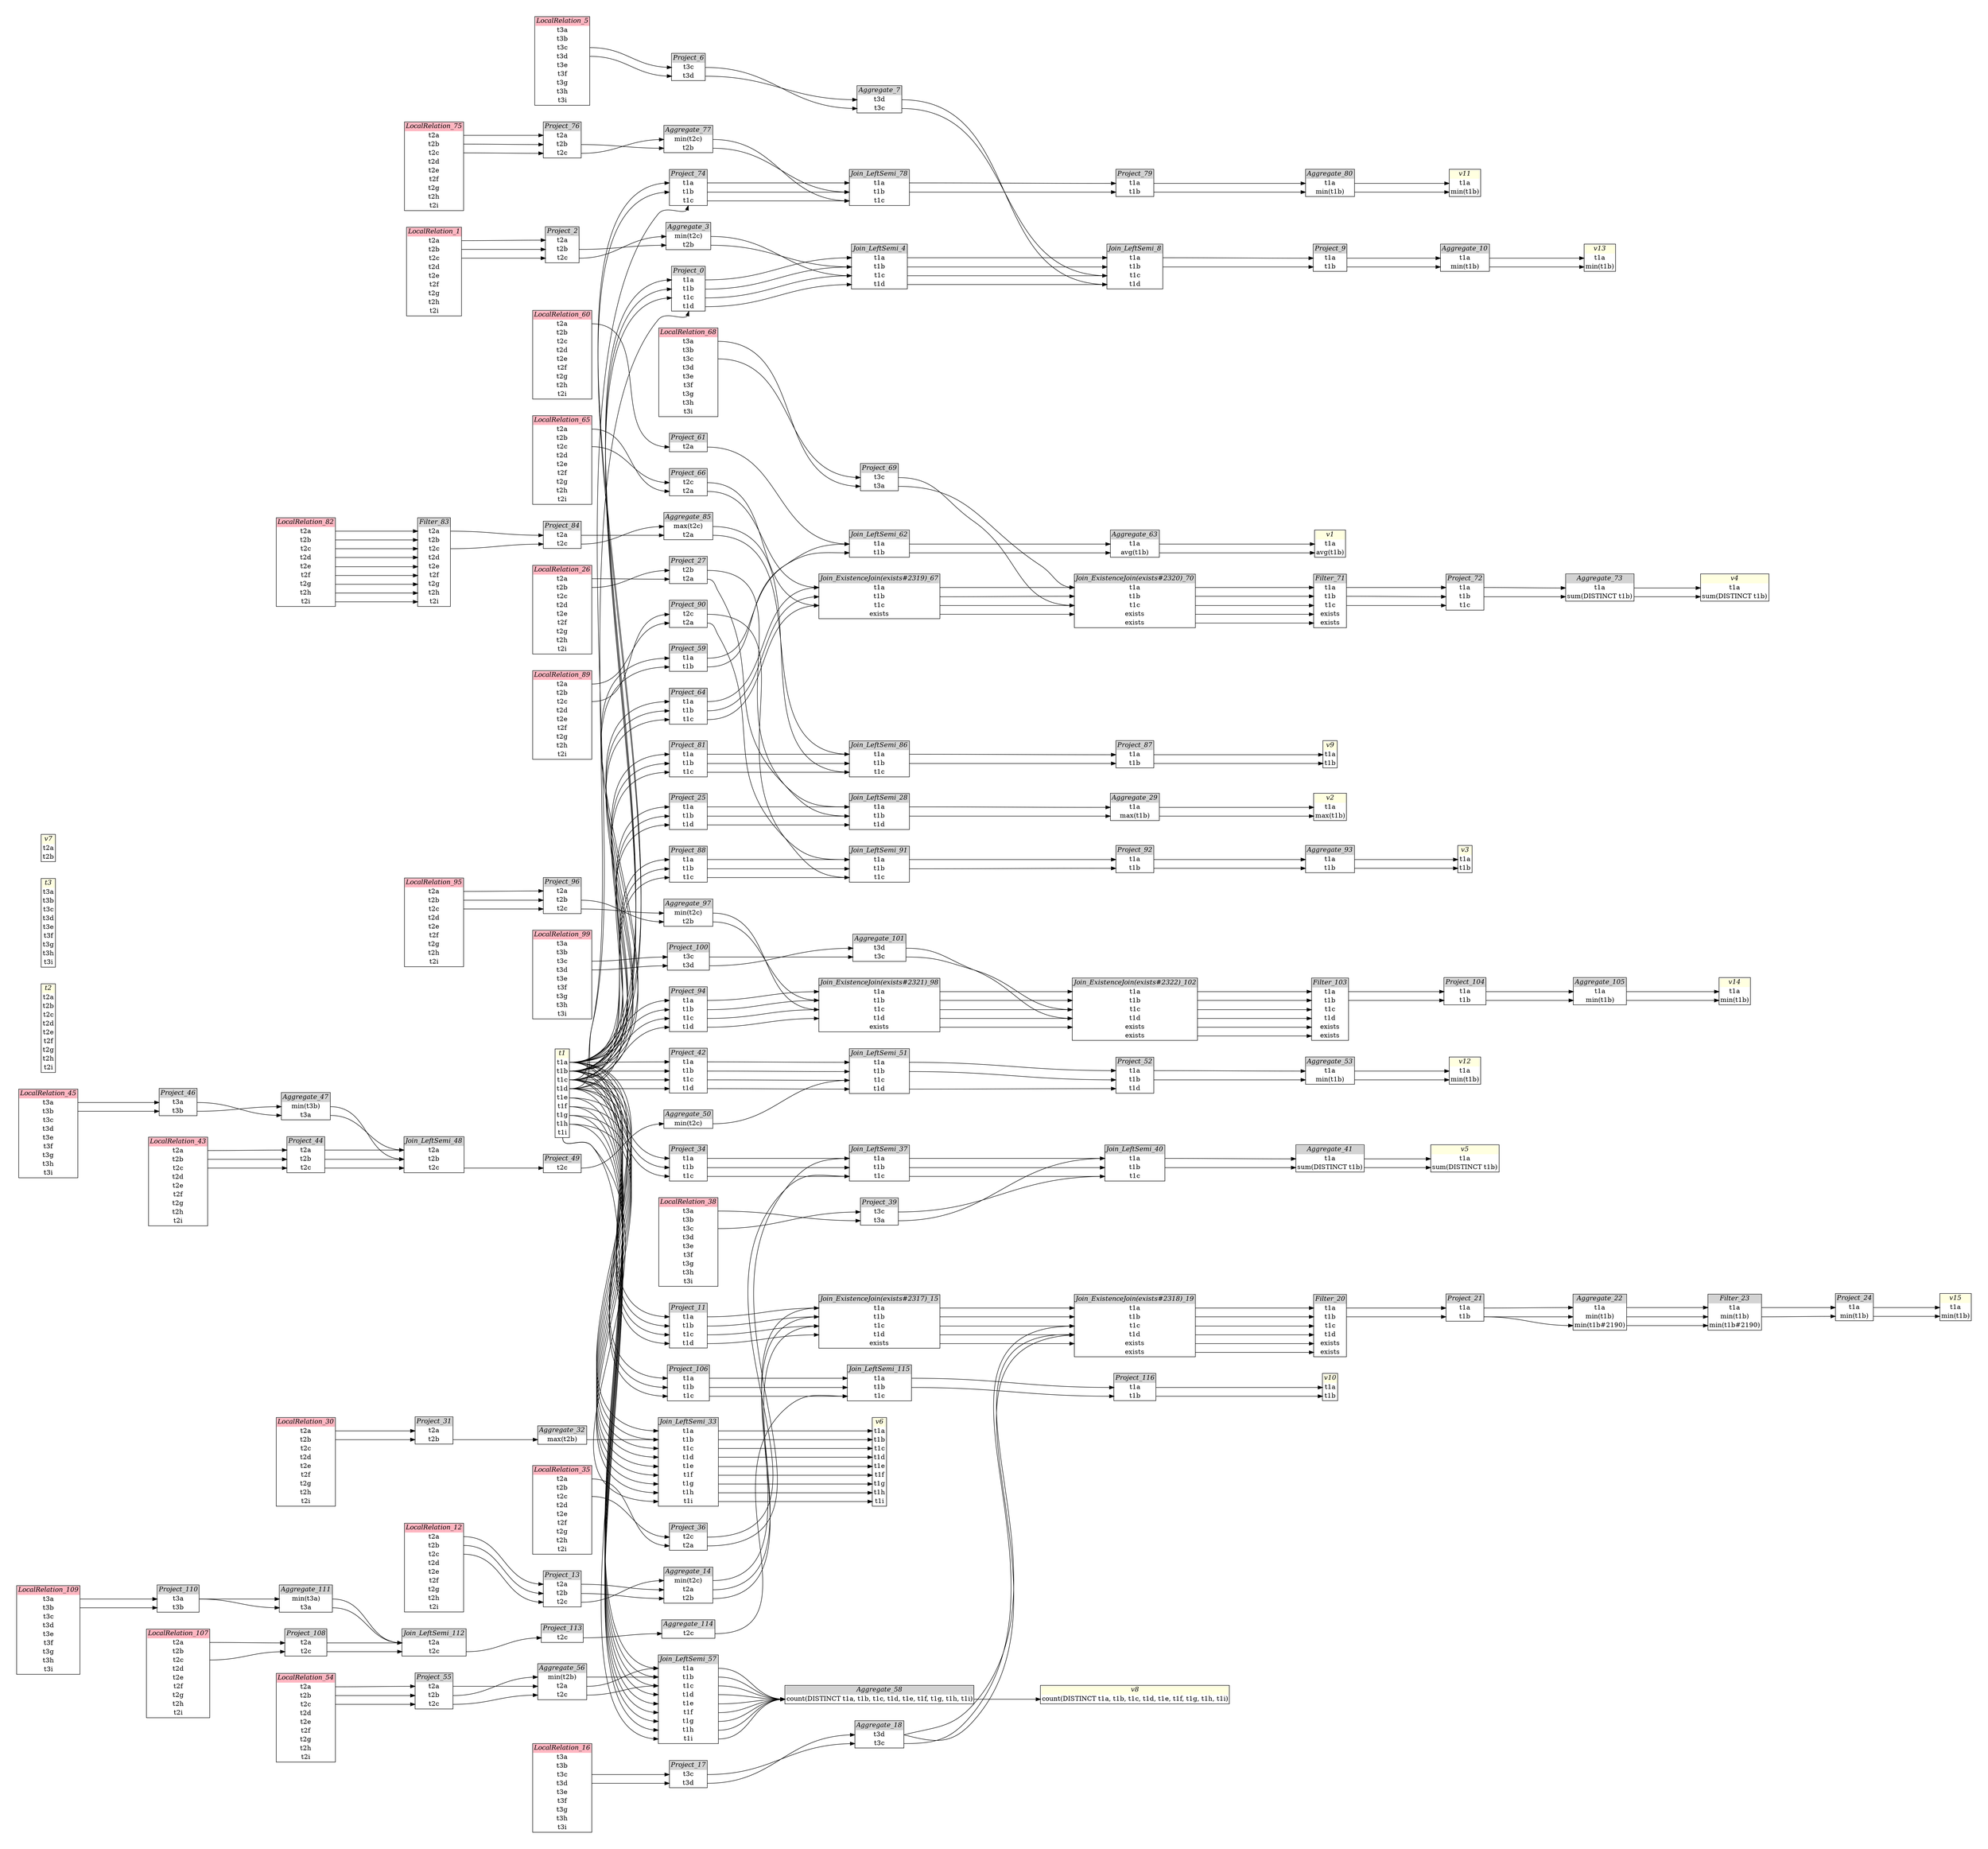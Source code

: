 // Automatically generated by SQLFlowTestSuite


digraph {
  graph [pad="0.5", nodesep="0.5", ranksep="2", fontname="Helvetica"];
  node [shape=plain]
  rankdir=LR;

  
"Aggregate_10" [label=<
<table border="1" cellborder="0" cellspacing="0">
  <tr><td bgcolor="lightgray" port="nodeName"><i>Aggregate_10</i></td></tr>
  <tr><td port="0">t1a</td></tr>
<tr><td port="1">min(t1b)</td></tr>
</table>>];
     

"Aggregate_101" [label=<
<table border="1" cellborder="0" cellspacing="0">
  <tr><td bgcolor="lightgray" port="nodeName"><i>Aggregate_101</i></td></tr>
  <tr><td port="0">t3d</td></tr>
<tr><td port="1">t3c</td></tr>
</table>>];
     

"Aggregate_105" [label=<
<table border="1" cellborder="0" cellspacing="0">
  <tr><td bgcolor="lightgray" port="nodeName"><i>Aggregate_105</i></td></tr>
  <tr><td port="0">t1a</td></tr>
<tr><td port="1">min(t1b)</td></tr>
</table>>];
     

"Aggregate_111" [label=<
<table border="1" cellborder="0" cellspacing="0">
  <tr><td bgcolor="lightgray" port="nodeName"><i>Aggregate_111</i></td></tr>
  <tr><td port="0">min(t3a)</td></tr>
<tr><td port="1">t3a</td></tr>
</table>>];
     

"Aggregate_114" [label=<
<table border="1" cellborder="0" cellspacing="0">
  <tr><td bgcolor="lightgray" port="nodeName"><i>Aggregate_114</i></td></tr>
  <tr><td port="0">t2c</td></tr>
</table>>];
     

"Aggregate_14" [label=<
<table border="1" cellborder="0" cellspacing="0">
  <tr><td bgcolor="lightgray" port="nodeName"><i>Aggregate_14</i></td></tr>
  <tr><td port="0">min(t2c)</td></tr>
<tr><td port="1">t2a</td></tr>
<tr><td port="2">t2b</td></tr>
</table>>];
     

"Aggregate_18" [label=<
<table border="1" cellborder="0" cellspacing="0">
  <tr><td bgcolor="lightgray" port="nodeName"><i>Aggregate_18</i></td></tr>
  <tr><td port="0">t3d</td></tr>
<tr><td port="1">t3c</td></tr>
</table>>];
     

"Aggregate_22" [label=<
<table border="1" cellborder="0" cellspacing="0">
  <tr><td bgcolor="lightgray" port="nodeName"><i>Aggregate_22</i></td></tr>
  <tr><td port="0">t1a</td></tr>
<tr><td port="1">min(t1b)</td></tr>
<tr><td port="2">min(t1b#2190)</td></tr>
</table>>];
     

"Aggregate_29" [label=<
<table border="1" cellborder="0" cellspacing="0">
  <tr><td bgcolor="lightgray" port="nodeName"><i>Aggregate_29</i></td></tr>
  <tr><td port="0">t1a</td></tr>
<tr><td port="1">max(t1b)</td></tr>
</table>>];
     

"Aggregate_3" [label=<
<table border="1" cellborder="0" cellspacing="0">
  <tr><td bgcolor="lightgray" port="nodeName"><i>Aggregate_3</i></td></tr>
  <tr><td port="0">min(t2c)</td></tr>
<tr><td port="1">t2b</td></tr>
</table>>];
     

"Aggregate_32" [label=<
<table border="1" cellborder="0" cellspacing="0">
  <tr><td bgcolor="lightgray" port="nodeName"><i>Aggregate_32</i></td></tr>
  <tr><td port="0">max(t2b)</td></tr>
</table>>];
     

"Aggregate_41" [label=<
<table border="1" cellborder="0" cellspacing="0">
  <tr><td bgcolor="lightgray" port="nodeName"><i>Aggregate_41</i></td></tr>
  <tr><td port="0">t1a</td></tr>
<tr><td port="1">sum(DISTINCT t1b)</td></tr>
</table>>];
     

"Aggregate_47" [label=<
<table border="1" cellborder="0" cellspacing="0">
  <tr><td bgcolor="lightgray" port="nodeName"><i>Aggregate_47</i></td></tr>
  <tr><td port="0">min(t3b)</td></tr>
<tr><td port="1">t3a</td></tr>
</table>>];
     

"Aggregate_50" [label=<
<table border="1" cellborder="0" cellspacing="0">
  <tr><td bgcolor="lightgray" port="nodeName"><i>Aggregate_50</i></td></tr>
  <tr><td port="0">min(t2c)</td></tr>
</table>>];
     

"Aggregate_53" [label=<
<table border="1" cellborder="0" cellspacing="0">
  <tr><td bgcolor="lightgray" port="nodeName"><i>Aggregate_53</i></td></tr>
  <tr><td port="0">t1a</td></tr>
<tr><td port="1">min(t1b)</td></tr>
</table>>];
     

"Aggregate_56" [label=<
<table border="1" cellborder="0" cellspacing="0">
  <tr><td bgcolor="lightgray" port="nodeName"><i>Aggregate_56</i></td></tr>
  <tr><td port="0">min(t2b)</td></tr>
<tr><td port="1">t2a</td></tr>
<tr><td port="2">t2c</td></tr>
</table>>];
     

"Aggregate_58" [label=<
<table border="1" cellborder="0" cellspacing="0">
  <tr><td bgcolor="lightgray" port="nodeName"><i>Aggregate_58</i></td></tr>
  <tr><td port="0">count(DISTINCT t1a, t1b, t1c, t1d, t1e, t1f, t1g, t1h, t1i)</td></tr>
</table>>];
     

"Aggregate_63" [label=<
<table border="1" cellborder="0" cellspacing="0">
  <tr><td bgcolor="lightgray" port="nodeName"><i>Aggregate_63</i></td></tr>
  <tr><td port="0">t1a</td></tr>
<tr><td port="1">avg(t1b)</td></tr>
</table>>];
     

"Aggregate_7" [label=<
<table border="1" cellborder="0" cellspacing="0">
  <tr><td bgcolor="lightgray" port="nodeName"><i>Aggregate_7</i></td></tr>
  <tr><td port="0">t3d</td></tr>
<tr><td port="1">t3c</td></tr>
</table>>];
     

"Aggregate_73" [label=<
<table border="1" cellborder="0" cellspacing="0">
  <tr><td bgcolor="lightgray" port="nodeName"><i>Aggregate_73</i></td></tr>
  <tr><td port="0">t1a</td></tr>
<tr><td port="1">sum(DISTINCT t1b)</td></tr>
</table>>];
     

"Aggregate_77" [label=<
<table border="1" cellborder="0" cellspacing="0">
  <tr><td bgcolor="lightgray" port="nodeName"><i>Aggregate_77</i></td></tr>
  <tr><td port="0">min(t2c)</td></tr>
<tr><td port="1">t2b</td></tr>
</table>>];
     

"Aggregate_80" [label=<
<table border="1" cellborder="0" cellspacing="0">
  <tr><td bgcolor="lightgray" port="nodeName"><i>Aggregate_80</i></td></tr>
  <tr><td port="0">t1a</td></tr>
<tr><td port="1">min(t1b)</td></tr>
</table>>];
     

"Aggregate_85" [label=<
<table border="1" cellborder="0" cellspacing="0">
  <tr><td bgcolor="lightgray" port="nodeName"><i>Aggregate_85</i></td></tr>
  <tr><td port="0">max(t2c)</td></tr>
<tr><td port="1">t2a</td></tr>
</table>>];
     

"Aggregate_93" [label=<
<table border="1" cellborder="0" cellspacing="0">
  <tr><td bgcolor="lightgray" port="nodeName"><i>Aggregate_93</i></td></tr>
  <tr><td port="0">t1a</td></tr>
<tr><td port="1">t1b</td></tr>
</table>>];
     

"Aggregate_97" [label=<
<table border="1" cellborder="0" cellspacing="0">
  <tr><td bgcolor="lightgray" port="nodeName"><i>Aggregate_97</i></td></tr>
  <tr><td port="0">min(t2c)</td></tr>
<tr><td port="1">t2b</td></tr>
</table>>];
     

"Filter_103" [label=<
<table border="1" cellborder="0" cellspacing="0">
  <tr><td bgcolor="lightgray" port="nodeName"><i>Filter_103</i></td></tr>
  <tr><td port="0">t1a</td></tr>
<tr><td port="1">t1b</td></tr>
<tr><td port="2">t1c</td></tr>
<tr><td port="3">t1d</td></tr>
<tr><td port="4">exists</td></tr>
<tr><td port="5">exists</td></tr>
</table>>];
     

"Filter_20" [label=<
<table border="1" cellborder="0" cellspacing="0">
  <tr><td bgcolor="lightgray" port="nodeName"><i>Filter_20</i></td></tr>
  <tr><td port="0">t1a</td></tr>
<tr><td port="1">t1b</td></tr>
<tr><td port="2">t1c</td></tr>
<tr><td port="3">t1d</td></tr>
<tr><td port="4">exists</td></tr>
<tr><td port="5">exists</td></tr>
</table>>];
     

"Filter_23" [label=<
<table border="1" cellborder="0" cellspacing="0">
  <tr><td bgcolor="lightgray" port="nodeName"><i>Filter_23</i></td></tr>
  <tr><td port="0">t1a</td></tr>
<tr><td port="1">min(t1b)</td></tr>
<tr><td port="2">min(t1b#2190)</td></tr>
</table>>];
     

"Filter_71" [label=<
<table border="1" cellborder="0" cellspacing="0">
  <tr><td bgcolor="lightgray" port="nodeName"><i>Filter_71</i></td></tr>
  <tr><td port="0">t1a</td></tr>
<tr><td port="1">t1b</td></tr>
<tr><td port="2">t1c</td></tr>
<tr><td port="3">exists</td></tr>
<tr><td port="4">exists</td></tr>
</table>>];
     

"Filter_83" [label=<
<table border="1" cellborder="0" cellspacing="0">
  <tr><td bgcolor="lightgray" port="nodeName"><i>Filter_83</i></td></tr>
  <tr><td port="0">t2a</td></tr>
<tr><td port="1">t2b</td></tr>
<tr><td port="2">t2c</td></tr>
<tr><td port="3">t2d</td></tr>
<tr><td port="4">t2e</td></tr>
<tr><td port="5">t2f</td></tr>
<tr><td port="6">t2g</td></tr>
<tr><td port="7">t2h</td></tr>
<tr><td port="8">t2i</td></tr>
</table>>];
     

"Join_ExistenceJoin(exists#2317)_15" [label=<
<table border="1" cellborder="0" cellspacing="0">
  <tr><td bgcolor="lightgray" port="nodeName"><i>Join_ExistenceJoin(exists#2317)_15</i></td></tr>
  <tr><td port="0">t1a</td></tr>
<tr><td port="1">t1b</td></tr>
<tr><td port="2">t1c</td></tr>
<tr><td port="3">t1d</td></tr>
<tr><td port="4">exists</td></tr>
</table>>];
     

"Join_ExistenceJoin(exists#2318)_19" [label=<
<table border="1" cellborder="0" cellspacing="0">
  <tr><td bgcolor="lightgray" port="nodeName"><i>Join_ExistenceJoin(exists#2318)_19</i></td></tr>
  <tr><td port="0">t1a</td></tr>
<tr><td port="1">t1b</td></tr>
<tr><td port="2">t1c</td></tr>
<tr><td port="3">t1d</td></tr>
<tr><td port="4">exists</td></tr>
<tr><td port="5">exists</td></tr>
</table>>];
     

"Join_ExistenceJoin(exists#2319)_67" [label=<
<table border="1" cellborder="0" cellspacing="0">
  <tr><td bgcolor="lightgray" port="nodeName"><i>Join_ExistenceJoin(exists#2319)_67</i></td></tr>
  <tr><td port="0">t1a</td></tr>
<tr><td port="1">t1b</td></tr>
<tr><td port="2">t1c</td></tr>
<tr><td port="3">exists</td></tr>
</table>>];
     

"Join_ExistenceJoin(exists#2320)_70" [label=<
<table border="1" cellborder="0" cellspacing="0">
  <tr><td bgcolor="lightgray" port="nodeName"><i>Join_ExistenceJoin(exists#2320)_70</i></td></tr>
  <tr><td port="0">t1a</td></tr>
<tr><td port="1">t1b</td></tr>
<tr><td port="2">t1c</td></tr>
<tr><td port="3">exists</td></tr>
<tr><td port="4">exists</td></tr>
</table>>];
     

"Join_ExistenceJoin(exists#2321)_98" [label=<
<table border="1" cellborder="0" cellspacing="0">
  <tr><td bgcolor="lightgray" port="nodeName"><i>Join_ExistenceJoin(exists#2321)_98</i></td></tr>
  <tr><td port="0">t1a</td></tr>
<tr><td port="1">t1b</td></tr>
<tr><td port="2">t1c</td></tr>
<tr><td port="3">t1d</td></tr>
<tr><td port="4">exists</td></tr>
</table>>];
     

"Join_ExistenceJoin(exists#2322)_102" [label=<
<table border="1" cellborder="0" cellspacing="0">
  <tr><td bgcolor="lightgray" port="nodeName"><i>Join_ExistenceJoin(exists#2322)_102</i></td></tr>
  <tr><td port="0">t1a</td></tr>
<tr><td port="1">t1b</td></tr>
<tr><td port="2">t1c</td></tr>
<tr><td port="3">t1d</td></tr>
<tr><td port="4">exists</td></tr>
<tr><td port="5">exists</td></tr>
</table>>];
     

"Join_LeftSemi_112" [label=<
<table border="1" cellborder="0" cellspacing="0">
  <tr><td bgcolor="lightgray" port="nodeName"><i>Join_LeftSemi_112</i></td></tr>
  <tr><td port="0">t2a</td></tr>
<tr><td port="1">t2c</td></tr>
</table>>];
     

"Join_LeftSemi_115" [label=<
<table border="1" cellborder="0" cellspacing="0">
  <tr><td bgcolor="lightgray" port="nodeName"><i>Join_LeftSemi_115</i></td></tr>
  <tr><td port="0">t1a</td></tr>
<tr><td port="1">t1b</td></tr>
<tr><td port="2">t1c</td></tr>
</table>>];
     

"Join_LeftSemi_28" [label=<
<table border="1" cellborder="0" cellspacing="0">
  <tr><td bgcolor="lightgray" port="nodeName"><i>Join_LeftSemi_28</i></td></tr>
  <tr><td port="0">t1a</td></tr>
<tr><td port="1">t1b</td></tr>
<tr><td port="2">t1d</td></tr>
</table>>];
     

"Join_LeftSemi_33" [label=<
<table border="1" cellborder="0" cellspacing="0">
  <tr><td bgcolor="lightgray" port="nodeName"><i>Join_LeftSemi_33</i></td></tr>
  <tr><td port="0">t1a</td></tr>
<tr><td port="1">t1b</td></tr>
<tr><td port="2">t1c</td></tr>
<tr><td port="3">t1d</td></tr>
<tr><td port="4">t1e</td></tr>
<tr><td port="5">t1f</td></tr>
<tr><td port="6">t1g</td></tr>
<tr><td port="7">t1h</td></tr>
<tr><td port="8">t1i</td></tr>
</table>>];
     

"Join_LeftSemi_37" [label=<
<table border="1" cellborder="0" cellspacing="0">
  <tr><td bgcolor="lightgray" port="nodeName"><i>Join_LeftSemi_37</i></td></tr>
  <tr><td port="0">t1a</td></tr>
<tr><td port="1">t1b</td></tr>
<tr><td port="2">t1c</td></tr>
</table>>];
     

"Join_LeftSemi_4" [label=<
<table border="1" cellborder="0" cellspacing="0">
  <tr><td bgcolor="lightgray" port="nodeName"><i>Join_LeftSemi_4</i></td></tr>
  <tr><td port="0">t1a</td></tr>
<tr><td port="1">t1b</td></tr>
<tr><td port="2">t1c</td></tr>
<tr><td port="3">t1d</td></tr>
</table>>];
     

"Join_LeftSemi_40" [label=<
<table border="1" cellborder="0" cellspacing="0">
  <tr><td bgcolor="lightgray" port="nodeName"><i>Join_LeftSemi_40</i></td></tr>
  <tr><td port="0">t1a</td></tr>
<tr><td port="1">t1b</td></tr>
<tr><td port="2">t1c</td></tr>
</table>>];
     

"Join_LeftSemi_48" [label=<
<table border="1" cellborder="0" cellspacing="0">
  <tr><td bgcolor="lightgray" port="nodeName"><i>Join_LeftSemi_48</i></td></tr>
  <tr><td port="0">t2a</td></tr>
<tr><td port="1">t2b</td></tr>
<tr><td port="2">t2c</td></tr>
</table>>];
     

"Join_LeftSemi_51" [label=<
<table border="1" cellborder="0" cellspacing="0">
  <tr><td bgcolor="lightgray" port="nodeName"><i>Join_LeftSemi_51</i></td></tr>
  <tr><td port="0">t1a</td></tr>
<tr><td port="1">t1b</td></tr>
<tr><td port="2">t1c</td></tr>
<tr><td port="3">t1d</td></tr>
</table>>];
     

"Join_LeftSemi_57" [label=<
<table border="1" cellborder="0" cellspacing="0">
  <tr><td bgcolor="lightgray" port="nodeName"><i>Join_LeftSemi_57</i></td></tr>
  <tr><td port="0">t1a</td></tr>
<tr><td port="1">t1b</td></tr>
<tr><td port="2">t1c</td></tr>
<tr><td port="3">t1d</td></tr>
<tr><td port="4">t1e</td></tr>
<tr><td port="5">t1f</td></tr>
<tr><td port="6">t1g</td></tr>
<tr><td port="7">t1h</td></tr>
<tr><td port="8">t1i</td></tr>
</table>>];
     

"Join_LeftSemi_62" [label=<
<table border="1" cellborder="0" cellspacing="0">
  <tr><td bgcolor="lightgray" port="nodeName"><i>Join_LeftSemi_62</i></td></tr>
  <tr><td port="0">t1a</td></tr>
<tr><td port="1">t1b</td></tr>
</table>>];
     

"Join_LeftSemi_78" [label=<
<table border="1" cellborder="0" cellspacing="0">
  <tr><td bgcolor="lightgray" port="nodeName"><i>Join_LeftSemi_78</i></td></tr>
  <tr><td port="0">t1a</td></tr>
<tr><td port="1">t1b</td></tr>
<tr><td port="2">t1c</td></tr>
</table>>];
     

"Join_LeftSemi_8" [label=<
<table border="1" cellborder="0" cellspacing="0">
  <tr><td bgcolor="lightgray" port="nodeName"><i>Join_LeftSemi_8</i></td></tr>
  <tr><td port="0">t1a</td></tr>
<tr><td port="1">t1b</td></tr>
<tr><td port="2">t1c</td></tr>
<tr><td port="3">t1d</td></tr>
</table>>];
     

"Join_LeftSemi_86" [label=<
<table border="1" cellborder="0" cellspacing="0">
  <tr><td bgcolor="lightgray" port="nodeName"><i>Join_LeftSemi_86</i></td></tr>
  <tr><td port="0">t1a</td></tr>
<tr><td port="1">t1b</td></tr>
<tr><td port="2">t1c</td></tr>
</table>>];
     

"Join_LeftSemi_91" [label=<
<table border="1" cellborder="0" cellspacing="0">
  <tr><td bgcolor="lightgray" port="nodeName"><i>Join_LeftSemi_91</i></td></tr>
  <tr><td port="0">t1a</td></tr>
<tr><td port="1">t1b</td></tr>
<tr><td port="2">t1c</td></tr>
</table>>];
     

"LocalRelation_1" [label=<
<table border="1" cellborder="0" cellspacing="0">
  <tr><td bgcolor="lightpink" port="nodeName"><i>LocalRelation_1</i></td></tr>
  <tr><td port="0">t2a</td></tr>
<tr><td port="1">t2b</td></tr>
<tr><td port="2">t2c</td></tr>
<tr><td port="3">t2d</td></tr>
<tr><td port="4">t2e</td></tr>
<tr><td port="5">t2f</td></tr>
<tr><td port="6">t2g</td></tr>
<tr><td port="7">t2h</td></tr>
<tr><td port="8">t2i</td></tr>
</table>>];
     

"LocalRelation_107" [label=<
<table border="1" cellborder="0" cellspacing="0">
  <tr><td bgcolor="lightpink" port="nodeName"><i>LocalRelation_107</i></td></tr>
  <tr><td port="0">t2a</td></tr>
<tr><td port="1">t2b</td></tr>
<tr><td port="2">t2c</td></tr>
<tr><td port="3">t2d</td></tr>
<tr><td port="4">t2e</td></tr>
<tr><td port="5">t2f</td></tr>
<tr><td port="6">t2g</td></tr>
<tr><td port="7">t2h</td></tr>
<tr><td port="8">t2i</td></tr>
</table>>];
     

"LocalRelation_109" [label=<
<table border="1" cellborder="0" cellspacing="0">
  <tr><td bgcolor="lightpink" port="nodeName"><i>LocalRelation_109</i></td></tr>
  <tr><td port="0">t3a</td></tr>
<tr><td port="1">t3b</td></tr>
<tr><td port="2">t3c</td></tr>
<tr><td port="3">t3d</td></tr>
<tr><td port="4">t3e</td></tr>
<tr><td port="5">t3f</td></tr>
<tr><td port="6">t3g</td></tr>
<tr><td port="7">t3h</td></tr>
<tr><td port="8">t3i</td></tr>
</table>>];
     

"LocalRelation_12" [label=<
<table border="1" cellborder="0" cellspacing="0">
  <tr><td bgcolor="lightpink" port="nodeName"><i>LocalRelation_12</i></td></tr>
  <tr><td port="0">t2a</td></tr>
<tr><td port="1">t2b</td></tr>
<tr><td port="2">t2c</td></tr>
<tr><td port="3">t2d</td></tr>
<tr><td port="4">t2e</td></tr>
<tr><td port="5">t2f</td></tr>
<tr><td port="6">t2g</td></tr>
<tr><td port="7">t2h</td></tr>
<tr><td port="8">t2i</td></tr>
</table>>];
     

"LocalRelation_16" [label=<
<table border="1" cellborder="0" cellspacing="0">
  <tr><td bgcolor="lightpink" port="nodeName"><i>LocalRelation_16</i></td></tr>
  <tr><td port="0">t3a</td></tr>
<tr><td port="1">t3b</td></tr>
<tr><td port="2">t3c</td></tr>
<tr><td port="3">t3d</td></tr>
<tr><td port="4">t3e</td></tr>
<tr><td port="5">t3f</td></tr>
<tr><td port="6">t3g</td></tr>
<tr><td port="7">t3h</td></tr>
<tr><td port="8">t3i</td></tr>
</table>>];
     

"LocalRelation_26" [label=<
<table border="1" cellborder="0" cellspacing="0">
  <tr><td bgcolor="lightpink" port="nodeName"><i>LocalRelation_26</i></td></tr>
  <tr><td port="0">t2a</td></tr>
<tr><td port="1">t2b</td></tr>
<tr><td port="2">t2c</td></tr>
<tr><td port="3">t2d</td></tr>
<tr><td port="4">t2e</td></tr>
<tr><td port="5">t2f</td></tr>
<tr><td port="6">t2g</td></tr>
<tr><td port="7">t2h</td></tr>
<tr><td port="8">t2i</td></tr>
</table>>];
     

"LocalRelation_30" [label=<
<table border="1" cellborder="0" cellspacing="0">
  <tr><td bgcolor="lightpink" port="nodeName"><i>LocalRelation_30</i></td></tr>
  <tr><td port="0">t2a</td></tr>
<tr><td port="1">t2b</td></tr>
<tr><td port="2">t2c</td></tr>
<tr><td port="3">t2d</td></tr>
<tr><td port="4">t2e</td></tr>
<tr><td port="5">t2f</td></tr>
<tr><td port="6">t2g</td></tr>
<tr><td port="7">t2h</td></tr>
<tr><td port="8">t2i</td></tr>
</table>>];
     

"LocalRelation_35" [label=<
<table border="1" cellborder="0" cellspacing="0">
  <tr><td bgcolor="lightpink" port="nodeName"><i>LocalRelation_35</i></td></tr>
  <tr><td port="0">t2a</td></tr>
<tr><td port="1">t2b</td></tr>
<tr><td port="2">t2c</td></tr>
<tr><td port="3">t2d</td></tr>
<tr><td port="4">t2e</td></tr>
<tr><td port="5">t2f</td></tr>
<tr><td port="6">t2g</td></tr>
<tr><td port="7">t2h</td></tr>
<tr><td port="8">t2i</td></tr>
</table>>];
     

"LocalRelation_38" [label=<
<table border="1" cellborder="0" cellspacing="0">
  <tr><td bgcolor="lightpink" port="nodeName"><i>LocalRelation_38</i></td></tr>
  <tr><td port="0">t3a</td></tr>
<tr><td port="1">t3b</td></tr>
<tr><td port="2">t3c</td></tr>
<tr><td port="3">t3d</td></tr>
<tr><td port="4">t3e</td></tr>
<tr><td port="5">t3f</td></tr>
<tr><td port="6">t3g</td></tr>
<tr><td port="7">t3h</td></tr>
<tr><td port="8">t3i</td></tr>
</table>>];
     

"LocalRelation_43" [label=<
<table border="1" cellborder="0" cellspacing="0">
  <tr><td bgcolor="lightpink" port="nodeName"><i>LocalRelation_43</i></td></tr>
  <tr><td port="0">t2a</td></tr>
<tr><td port="1">t2b</td></tr>
<tr><td port="2">t2c</td></tr>
<tr><td port="3">t2d</td></tr>
<tr><td port="4">t2e</td></tr>
<tr><td port="5">t2f</td></tr>
<tr><td port="6">t2g</td></tr>
<tr><td port="7">t2h</td></tr>
<tr><td port="8">t2i</td></tr>
</table>>];
     

"LocalRelation_45" [label=<
<table border="1" cellborder="0" cellspacing="0">
  <tr><td bgcolor="lightpink" port="nodeName"><i>LocalRelation_45</i></td></tr>
  <tr><td port="0">t3a</td></tr>
<tr><td port="1">t3b</td></tr>
<tr><td port="2">t3c</td></tr>
<tr><td port="3">t3d</td></tr>
<tr><td port="4">t3e</td></tr>
<tr><td port="5">t3f</td></tr>
<tr><td port="6">t3g</td></tr>
<tr><td port="7">t3h</td></tr>
<tr><td port="8">t3i</td></tr>
</table>>];
     

"LocalRelation_5" [label=<
<table border="1" cellborder="0" cellspacing="0">
  <tr><td bgcolor="lightpink" port="nodeName"><i>LocalRelation_5</i></td></tr>
  <tr><td port="0">t3a</td></tr>
<tr><td port="1">t3b</td></tr>
<tr><td port="2">t3c</td></tr>
<tr><td port="3">t3d</td></tr>
<tr><td port="4">t3e</td></tr>
<tr><td port="5">t3f</td></tr>
<tr><td port="6">t3g</td></tr>
<tr><td port="7">t3h</td></tr>
<tr><td port="8">t3i</td></tr>
</table>>];
     

"LocalRelation_54" [label=<
<table border="1" cellborder="0" cellspacing="0">
  <tr><td bgcolor="lightpink" port="nodeName"><i>LocalRelation_54</i></td></tr>
  <tr><td port="0">t2a</td></tr>
<tr><td port="1">t2b</td></tr>
<tr><td port="2">t2c</td></tr>
<tr><td port="3">t2d</td></tr>
<tr><td port="4">t2e</td></tr>
<tr><td port="5">t2f</td></tr>
<tr><td port="6">t2g</td></tr>
<tr><td port="7">t2h</td></tr>
<tr><td port="8">t2i</td></tr>
</table>>];
     

"LocalRelation_60" [label=<
<table border="1" cellborder="0" cellspacing="0">
  <tr><td bgcolor="lightpink" port="nodeName"><i>LocalRelation_60</i></td></tr>
  <tr><td port="0">t2a</td></tr>
<tr><td port="1">t2b</td></tr>
<tr><td port="2">t2c</td></tr>
<tr><td port="3">t2d</td></tr>
<tr><td port="4">t2e</td></tr>
<tr><td port="5">t2f</td></tr>
<tr><td port="6">t2g</td></tr>
<tr><td port="7">t2h</td></tr>
<tr><td port="8">t2i</td></tr>
</table>>];
     

"LocalRelation_65" [label=<
<table border="1" cellborder="0" cellspacing="0">
  <tr><td bgcolor="lightpink" port="nodeName"><i>LocalRelation_65</i></td></tr>
  <tr><td port="0">t2a</td></tr>
<tr><td port="1">t2b</td></tr>
<tr><td port="2">t2c</td></tr>
<tr><td port="3">t2d</td></tr>
<tr><td port="4">t2e</td></tr>
<tr><td port="5">t2f</td></tr>
<tr><td port="6">t2g</td></tr>
<tr><td port="7">t2h</td></tr>
<tr><td port="8">t2i</td></tr>
</table>>];
     

"LocalRelation_68" [label=<
<table border="1" cellborder="0" cellspacing="0">
  <tr><td bgcolor="lightpink" port="nodeName"><i>LocalRelation_68</i></td></tr>
  <tr><td port="0">t3a</td></tr>
<tr><td port="1">t3b</td></tr>
<tr><td port="2">t3c</td></tr>
<tr><td port="3">t3d</td></tr>
<tr><td port="4">t3e</td></tr>
<tr><td port="5">t3f</td></tr>
<tr><td port="6">t3g</td></tr>
<tr><td port="7">t3h</td></tr>
<tr><td port="8">t3i</td></tr>
</table>>];
     

"LocalRelation_75" [label=<
<table border="1" cellborder="0" cellspacing="0">
  <tr><td bgcolor="lightpink" port="nodeName"><i>LocalRelation_75</i></td></tr>
  <tr><td port="0">t2a</td></tr>
<tr><td port="1">t2b</td></tr>
<tr><td port="2">t2c</td></tr>
<tr><td port="3">t2d</td></tr>
<tr><td port="4">t2e</td></tr>
<tr><td port="5">t2f</td></tr>
<tr><td port="6">t2g</td></tr>
<tr><td port="7">t2h</td></tr>
<tr><td port="8">t2i</td></tr>
</table>>];
     

"LocalRelation_82" [label=<
<table border="1" cellborder="0" cellspacing="0">
  <tr><td bgcolor="lightpink" port="nodeName"><i>LocalRelation_82</i></td></tr>
  <tr><td port="0">t2a</td></tr>
<tr><td port="1">t2b</td></tr>
<tr><td port="2">t2c</td></tr>
<tr><td port="3">t2d</td></tr>
<tr><td port="4">t2e</td></tr>
<tr><td port="5">t2f</td></tr>
<tr><td port="6">t2g</td></tr>
<tr><td port="7">t2h</td></tr>
<tr><td port="8">t2i</td></tr>
</table>>];
     

"LocalRelation_89" [label=<
<table border="1" cellborder="0" cellspacing="0">
  <tr><td bgcolor="lightpink" port="nodeName"><i>LocalRelation_89</i></td></tr>
  <tr><td port="0">t2a</td></tr>
<tr><td port="1">t2b</td></tr>
<tr><td port="2">t2c</td></tr>
<tr><td port="3">t2d</td></tr>
<tr><td port="4">t2e</td></tr>
<tr><td port="5">t2f</td></tr>
<tr><td port="6">t2g</td></tr>
<tr><td port="7">t2h</td></tr>
<tr><td port="8">t2i</td></tr>
</table>>];
     

"LocalRelation_95" [label=<
<table border="1" cellborder="0" cellspacing="0">
  <tr><td bgcolor="lightpink" port="nodeName"><i>LocalRelation_95</i></td></tr>
  <tr><td port="0">t2a</td></tr>
<tr><td port="1">t2b</td></tr>
<tr><td port="2">t2c</td></tr>
<tr><td port="3">t2d</td></tr>
<tr><td port="4">t2e</td></tr>
<tr><td port="5">t2f</td></tr>
<tr><td port="6">t2g</td></tr>
<tr><td port="7">t2h</td></tr>
<tr><td port="8">t2i</td></tr>
</table>>];
     

"LocalRelation_99" [label=<
<table border="1" cellborder="0" cellspacing="0">
  <tr><td bgcolor="lightpink" port="nodeName"><i>LocalRelation_99</i></td></tr>
  <tr><td port="0">t3a</td></tr>
<tr><td port="1">t3b</td></tr>
<tr><td port="2">t3c</td></tr>
<tr><td port="3">t3d</td></tr>
<tr><td port="4">t3e</td></tr>
<tr><td port="5">t3f</td></tr>
<tr><td port="6">t3g</td></tr>
<tr><td port="7">t3h</td></tr>
<tr><td port="8">t3i</td></tr>
</table>>];
     

"Project_0" [label=<
<table border="1" cellborder="0" cellspacing="0">
  <tr><td bgcolor="lightgray" port="nodeName"><i>Project_0</i></td></tr>
  <tr><td port="0">t1a</td></tr>
<tr><td port="1">t1b</td></tr>
<tr><td port="2">t1c</td></tr>
<tr><td port="3">t1d</td></tr>
</table>>];
     

"Project_100" [label=<
<table border="1" cellborder="0" cellspacing="0">
  <tr><td bgcolor="lightgray" port="nodeName"><i>Project_100</i></td></tr>
  <tr><td port="0">t3c</td></tr>
<tr><td port="1">t3d</td></tr>
</table>>];
     

"Project_104" [label=<
<table border="1" cellborder="0" cellspacing="0">
  <tr><td bgcolor="lightgray" port="nodeName"><i>Project_104</i></td></tr>
  <tr><td port="0">t1a</td></tr>
<tr><td port="1">t1b</td></tr>
</table>>];
     

"Project_106" [label=<
<table border="1" cellborder="0" cellspacing="0">
  <tr><td bgcolor="lightgray" port="nodeName"><i>Project_106</i></td></tr>
  <tr><td port="0">t1a</td></tr>
<tr><td port="1">t1b</td></tr>
<tr><td port="2">t1c</td></tr>
</table>>];
     

"Project_108" [label=<
<table border="1" cellborder="0" cellspacing="0">
  <tr><td bgcolor="lightgray" port="nodeName"><i>Project_108</i></td></tr>
  <tr><td port="0">t2a</td></tr>
<tr><td port="1">t2c</td></tr>
</table>>];
     

"Project_11" [label=<
<table border="1" cellborder="0" cellspacing="0">
  <tr><td bgcolor="lightgray" port="nodeName"><i>Project_11</i></td></tr>
  <tr><td port="0">t1a</td></tr>
<tr><td port="1">t1b</td></tr>
<tr><td port="2">t1c</td></tr>
<tr><td port="3">t1d</td></tr>
</table>>];
     

"Project_110" [label=<
<table border="1" cellborder="0" cellspacing="0">
  <tr><td bgcolor="lightgray" port="nodeName"><i>Project_110</i></td></tr>
  <tr><td port="0">t3a</td></tr>
<tr><td port="1">t3b</td></tr>
</table>>];
     

"Project_113" [label=<
<table border="1" cellborder="0" cellspacing="0">
  <tr><td bgcolor="lightgray" port="nodeName"><i>Project_113</i></td></tr>
  <tr><td port="0">t2c</td></tr>
</table>>];
     

"Project_116" [label=<
<table border="1" cellborder="0" cellspacing="0">
  <tr><td bgcolor="lightgray" port="nodeName"><i>Project_116</i></td></tr>
  <tr><td port="0">t1a</td></tr>
<tr><td port="1">t1b</td></tr>
</table>>];
     

"Project_13" [label=<
<table border="1" cellborder="0" cellspacing="0">
  <tr><td bgcolor="lightgray" port="nodeName"><i>Project_13</i></td></tr>
  <tr><td port="0">t2a</td></tr>
<tr><td port="1">t2b</td></tr>
<tr><td port="2">t2c</td></tr>
</table>>];
     

"Project_17" [label=<
<table border="1" cellborder="0" cellspacing="0">
  <tr><td bgcolor="lightgray" port="nodeName"><i>Project_17</i></td></tr>
  <tr><td port="0">t3c</td></tr>
<tr><td port="1">t3d</td></tr>
</table>>];
     

"Project_2" [label=<
<table border="1" cellborder="0" cellspacing="0">
  <tr><td bgcolor="lightgray" port="nodeName"><i>Project_2</i></td></tr>
  <tr><td port="0">t2a</td></tr>
<tr><td port="1">t2b</td></tr>
<tr><td port="2">t2c</td></tr>
</table>>];
     

"Project_21" [label=<
<table border="1" cellborder="0" cellspacing="0">
  <tr><td bgcolor="lightgray" port="nodeName"><i>Project_21</i></td></tr>
  <tr><td port="0">t1a</td></tr>
<tr><td port="1">t1b</td></tr>
</table>>];
     

"Project_24" [label=<
<table border="1" cellborder="0" cellspacing="0">
  <tr><td bgcolor="lightgray" port="nodeName"><i>Project_24</i></td></tr>
  <tr><td port="0">t1a</td></tr>
<tr><td port="1">min(t1b)</td></tr>
</table>>];
     

"Project_25" [label=<
<table border="1" cellborder="0" cellspacing="0">
  <tr><td bgcolor="lightgray" port="nodeName"><i>Project_25</i></td></tr>
  <tr><td port="0">t1a</td></tr>
<tr><td port="1">t1b</td></tr>
<tr><td port="2">t1d</td></tr>
</table>>];
     

"Project_27" [label=<
<table border="1" cellborder="0" cellspacing="0">
  <tr><td bgcolor="lightgray" port="nodeName"><i>Project_27</i></td></tr>
  <tr><td port="0">t2b</td></tr>
<tr><td port="1">t2a</td></tr>
</table>>];
     

"Project_31" [label=<
<table border="1" cellborder="0" cellspacing="0">
  <tr><td bgcolor="lightgray" port="nodeName"><i>Project_31</i></td></tr>
  <tr><td port="0">t2a</td></tr>
<tr><td port="1">t2b</td></tr>
</table>>];
     

"Project_34" [label=<
<table border="1" cellborder="0" cellspacing="0">
  <tr><td bgcolor="lightgray" port="nodeName"><i>Project_34</i></td></tr>
  <tr><td port="0">t1a</td></tr>
<tr><td port="1">t1b</td></tr>
<tr><td port="2">t1c</td></tr>
</table>>];
     

"Project_36" [label=<
<table border="1" cellborder="0" cellspacing="0">
  <tr><td bgcolor="lightgray" port="nodeName"><i>Project_36</i></td></tr>
  <tr><td port="0">t2c</td></tr>
<tr><td port="1">t2a</td></tr>
</table>>];
     

"Project_39" [label=<
<table border="1" cellborder="0" cellspacing="0">
  <tr><td bgcolor="lightgray" port="nodeName"><i>Project_39</i></td></tr>
  <tr><td port="0">t3c</td></tr>
<tr><td port="1">t3a</td></tr>
</table>>];
     

"Project_42" [label=<
<table border="1" cellborder="0" cellspacing="0">
  <tr><td bgcolor="lightgray" port="nodeName"><i>Project_42</i></td></tr>
  <tr><td port="0">t1a</td></tr>
<tr><td port="1">t1b</td></tr>
<tr><td port="2">t1c</td></tr>
<tr><td port="3">t1d</td></tr>
</table>>];
     

"Project_44" [label=<
<table border="1" cellborder="0" cellspacing="0">
  <tr><td bgcolor="lightgray" port="nodeName"><i>Project_44</i></td></tr>
  <tr><td port="0">t2a</td></tr>
<tr><td port="1">t2b</td></tr>
<tr><td port="2">t2c</td></tr>
</table>>];
     

"Project_46" [label=<
<table border="1" cellborder="0" cellspacing="0">
  <tr><td bgcolor="lightgray" port="nodeName"><i>Project_46</i></td></tr>
  <tr><td port="0">t3a</td></tr>
<tr><td port="1">t3b</td></tr>
</table>>];
     

"Project_49" [label=<
<table border="1" cellborder="0" cellspacing="0">
  <tr><td bgcolor="lightgray" port="nodeName"><i>Project_49</i></td></tr>
  <tr><td port="0">t2c</td></tr>
</table>>];
     

"Project_52" [label=<
<table border="1" cellborder="0" cellspacing="0">
  <tr><td bgcolor="lightgray" port="nodeName"><i>Project_52</i></td></tr>
  <tr><td port="0">t1a</td></tr>
<tr><td port="1">t1b</td></tr>
<tr><td port="2">t1d</td></tr>
</table>>];
     

"Project_55" [label=<
<table border="1" cellborder="0" cellspacing="0">
  <tr><td bgcolor="lightgray" port="nodeName"><i>Project_55</i></td></tr>
  <tr><td port="0">t2a</td></tr>
<tr><td port="1">t2b</td></tr>
<tr><td port="2">t2c</td></tr>
</table>>];
     

"Project_59" [label=<
<table border="1" cellborder="0" cellspacing="0">
  <tr><td bgcolor="lightgray" port="nodeName"><i>Project_59</i></td></tr>
  <tr><td port="0">t1a</td></tr>
<tr><td port="1">t1b</td></tr>
</table>>];
     

"Project_6" [label=<
<table border="1" cellborder="0" cellspacing="0">
  <tr><td bgcolor="lightgray" port="nodeName"><i>Project_6</i></td></tr>
  <tr><td port="0">t3c</td></tr>
<tr><td port="1">t3d</td></tr>
</table>>];
     

"Project_61" [label=<
<table border="1" cellborder="0" cellspacing="0">
  <tr><td bgcolor="lightgray" port="nodeName"><i>Project_61</i></td></tr>
  <tr><td port="0">t2a</td></tr>
</table>>];
     

"Project_64" [label=<
<table border="1" cellborder="0" cellspacing="0">
  <tr><td bgcolor="lightgray" port="nodeName"><i>Project_64</i></td></tr>
  <tr><td port="0">t1a</td></tr>
<tr><td port="1">t1b</td></tr>
<tr><td port="2">t1c</td></tr>
</table>>];
     

"Project_66" [label=<
<table border="1" cellborder="0" cellspacing="0">
  <tr><td bgcolor="lightgray" port="nodeName"><i>Project_66</i></td></tr>
  <tr><td port="0">t2c</td></tr>
<tr><td port="1">t2a</td></tr>
</table>>];
     

"Project_69" [label=<
<table border="1" cellborder="0" cellspacing="0">
  <tr><td bgcolor="lightgray" port="nodeName"><i>Project_69</i></td></tr>
  <tr><td port="0">t3c</td></tr>
<tr><td port="1">t3a</td></tr>
</table>>];
     

"Project_72" [label=<
<table border="1" cellborder="0" cellspacing="0">
  <tr><td bgcolor="lightgray" port="nodeName"><i>Project_72</i></td></tr>
  <tr><td port="0">t1a</td></tr>
<tr><td port="1">t1b</td></tr>
<tr><td port="2">t1c</td></tr>
</table>>];
     

"Project_74" [label=<
<table border="1" cellborder="0" cellspacing="0">
  <tr><td bgcolor="lightgray" port="nodeName"><i>Project_74</i></td></tr>
  <tr><td port="0">t1a</td></tr>
<tr><td port="1">t1b</td></tr>
<tr><td port="2">t1c</td></tr>
</table>>];
     

"Project_76" [label=<
<table border="1" cellborder="0" cellspacing="0">
  <tr><td bgcolor="lightgray" port="nodeName"><i>Project_76</i></td></tr>
  <tr><td port="0">t2a</td></tr>
<tr><td port="1">t2b</td></tr>
<tr><td port="2">t2c</td></tr>
</table>>];
     

"Project_79" [label=<
<table border="1" cellborder="0" cellspacing="0">
  <tr><td bgcolor="lightgray" port="nodeName"><i>Project_79</i></td></tr>
  <tr><td port="0">t1a</td></tr>
<tr><td port="1">t1b</td></tr>
</table>>];
     

"Project_81" [label=<
<table border="1" cellborder="0" cellspacing="0">
  <tr><td bgcolor="lightgray" port="nodeName"><i>Project_81</i></td></tr>
  <tr><td port="0">t1a</td></tr>
<tr><td port="1">t1b</td></tr>
<tr><td port="2">t1c</td></tr>
</table>>];
     

"Project_84" [label=<
<table border="1" cellborder="0" cellspacing="0">
  <tr><td bgcolor="lightgray" port="nodeName"><i>Project_84</i></td></tr>
  <tr><td port="0">t2a</td></tr>
<tr><td port="1">t2c</td></tr>
</table>>];
     

"Project_87" [label=<
<table border="1" cellborder="0" cellspacing="0">
  <tr><td bgcolor="lightgray" port="nodeName"><i>Project_87</i></td></tr>
  <tr><td port="0">t1a</td></tr>
<tr><td port="1">t1b</td></tr>
</table>>];
     

"Project_88" [label=<
<table border="1" cellborder="0" cellspacing="0">
  <tr><td bgcolor="lightgray" port="nodeName"><i>Project_88</i></td></tr>
  <tr><td port="0">t1a</td></tr>
<tr><td port="1">t1b</td></tr>
<tr><td port="2">t1c</td></tr>
</table>>];
     

"Project_9" [label=<
<table border="1" cellborder="0" cellspacing="0">
  <tr><td bgcolor="lightgray" port="nodeName"><i>Project_9</i></td></tr>
  <tr><td port="0">t1a</td></tr>
<tr><td port="1">t1b</td></tr>
</table>>];
     

"Project_90" [label=<
<table border="1" cellborder="0" cellspacing="0">
  <tr><td bgcolor="lightgray" port="nodeName"><i>Project_90</i></td></tr>
  <tr><td port="0">t2c</td></tr>
<tr><td port="1">t2a</td></tr>
</table>>];
     

"Project_92" [label=<
<table border="1" cellborder="0" cellspacing="0">
  <tr><td bgcolor="lightgray" port="nodeName"><i>Project_92</i></td></tr>
  <tr><td port="0">t1a</td></tr>
<tr><td port="1">t1b</td></tr>
</table>>];
     

"Project_94" [label=<
<table border="1" cellborder="0" cellspacing="0">
  <tr><td bgcolor="lightgray" port="nodeName"><i>Project_94</i></td></tr>
  <tr><td port="0">t1a</td></tr>
<tr><td port="1">t1b</td></tr>
<tr><td port="2">t1c</td></tr>
<tr><td port="3">t1d</td></tr>
</table>>];
     

"Project_96" [label=<
<table border="1" cellborder="0" cellspacing="0">
  <tr><td bgcolor="lightgray" port="nodeName"><i>Project_96</i></td></tr>
  <tr><td port="0">t2a</td></tr>
<tr><td port="1">t2b</td></tr>
<tr><td port="2">t2c</td></tr>
</table>>];
     

"t1" [label=<
<table border="1" cellborder="0" cellspacing="0">
  <tr><td bgcolor="lightyellow" port="nodeName"><i>t1</i></td></tr>
  <tr><td port="0">t1a</td></tr>
<tr><td port="1">t1b</td></tr>
<tr><td port="2">t1c</td></tr>
<tr><td port="3">t1d</td></tr>
<tr><td port="4">t1e</td></tr>
<tr><td port="5">t1f</td></tr>
<tr><td port="6">t1g</td></tr>
<tr><td port="7">t1h</td></tr>
<tr><td port="8">t1i</td></tr>
</table>>];
     

"t2" [label=<
<table border="1" cellborder="0" cellspacing="0">
  <tr><td bgcolor="lightyellow" port="nodeName"><i>t2</i></td></tr>
  <tr><td port="0">t2a</td></tr>
<tr><td port="1">t2b</td></tr>
<tr><td port="2">t2c</td></tr>
<tr><td port="3">t2d</td></tr>
<tr><td port="4">t2e</td></tr>
<tr><td port="5">t2f</td></tr>
<tr><td port="6">t2g</td></tr>
<tr><td port="7">t2h</td></tr>
<tr><td port="8">t2i</td></tr>
</table>>];
     

"t3" [label=<
<table border="1" cellborder="0" cellspacing="0">
  <tr><td bgcolor="lightyellow" port="nodeName"><i>t3</i></td></tr>
  <tr><td port="0">t3a</td></tr>
<tr><td port="1">t3b</td></tr>
<tr><td port="2">t3c</td></tr>
<tr><td port="3">t3d</td></tr>
<tr><td port="4">t3e</td></tr>
<tr><td port="5">t3f</td></tr>
<tr><td port="6">t3g</td></tr>
<tr><td port="7">t3h</td></tr>
<tr><td port="8">t3i</td></tr>
</table>>];
     

"v1" [label=<
<table border="1" cellborder="0" cellspacing="0">
  <tr><td bgcolor="lightyellow" port="nodeName"><i>v1</i></td></tr>
  <tr><td port="0">t1a</td></tr>
<tr><td port="1">avg(t1b)</td></tr>
</table>>];
     

"v10" [label=<
<table border="1" cellborder="0" cellspacing="0">
  <tr><td bgcolor="lightyellow" port="nodeName"><i>v10</i></td></tr>
  <tr><td port="0">t1a</td></tr>
<tr><td port="1">t1b</td></tr>
</table>>];
     

"v11" [label=<
<table border="1" cellborder="0" cellspacing="0">
  <tr><td bgcolor="lightyellow" port="nodeName"><i>v11</i></td></tr>
  <tr><td port="0">t1a</td></tr>
<tr><td port="1">min(t1b)</td></tr>
</table>>];
     

"v12" [label=<
<table border="1" cellborder="0" cellspacing="0">
  <tr><td bgcolor="lightyellow" port="nodeName"><i>v12</i></td></tr>
  <tr><td port="0">t1a</td></tr>
<tr><td port="1">min(t1b)</td></tr>
</table>>];
     

"v13" [label=<
<table border="1" cellborder="0" cellspacing="0">
  <tr><td bgcolor="lightyellow" port="nodeName"><i>v13</i></td></tr>
  <tr><td port="0">t1a</td></tr>
<tr><td port="1">min(t1b)</td></tr>
</table>>];
     

"v14" [label=<
<table border="1" cellborder="0" cellspacing="0">
  <tr><td bgcolor="lightyellow" port="nodeName"><i>v14</i></td></tr>
  <tr><td port="0">t1a</td></tr>
<tr><td port="1">min(t1b)</td></tr>
</table>>];
     

"v15" [label=<
<table border="1" cellborder="0" cellspacing="0">
  <tr><td bgcolor="lightyellow" port="nodeName"><i>v15</i></td></tr>
  <tr><td port="0">t1a</td></tr>
<tr><td port="1">min(t1b)</td></tr>
</table>>];
     

"v2" [label=<
<table border="1" cellborder="0" cellspacing="0">
  <tr><td bgcolor="lightyellow" port="nodeName"><i>v2</i></td></tr>
  <tr><td port="0">t1a</td></tr>
<tr><td port="1">max(t1b)</td></tr>
</table>>];
     

"v3" [label=<
<table border="1" cellborder="0" cellspacing="0">
  <tr><td bgcolor="lightyellow" port="nodeName"><i>v3</i></td></tr>
  <tr><td port="0">t1a</td></tr>
<tr><td port="1">t1b</td></tr>
</table>>];
     

"v4" [label=<
<table border="1" cellborder="0" cellspacing="0">
  <tr><td bgcolor="lightyellow" port="nodeName"><i>v4</i></td></tr>
  <tr><td port="0">t1a</td></tr>
<tr><td port="1">sum(DISTINCT t1b)</td></tr>
</table>>];
     

"v5" [label=<
<table border="1" cellborder="0" cellspacing="0">
  <tr><td bgcolor="lightyellow" port="nodeName"><i>v5</i></td></tr>
  <tr><td port="0">t1a</td></tr>
<tr><td port="1">sum(DISTINCT t1b)</td></tr>
</table>>];
     

"v6" [label=<
<table border="1" cellborder="0" cellspacing="0">
  <tr><td bgcolor="lightyellow" port="nodeName"><i>v6</i></td></tr>
  <tr><td port="0">t1a</td></tr>
<tr><td port="1">t1b</td></tr>
<tr><td port="2">t1c</td></tr>
<tr><td port="3">t1d</td></tr>
<tr><td port="4">t1e</td></tr>
<tr><td port="5">t1f</td></tr>
<tr><td port="6">t1g</td></tr>
<tr><td port="7">t1h</td></tr>
<tr><td port="8">t1i</td></tr>
</table>>];
     

"v7" [label=<
<table border="1" cellborder="0" cellspacing="0">
  <tr><td bgcolor="lightyellow" port="nodeName"><i>v7</i></td></tr>
  <tr><td port="0">t2a</td></tr>
<tr><td port="1">t2b</td></tr>
</table>>];
     

"v8" [label=<
<table border="1" cellborder="0" cellspacing="0">
  <tr><td bgcolor="lightyellow" port="nodeName"><i>v8</i></td></tr>
  <tr><td port="0">count(DISTINCT t1a, t1b, t1c, t1d, t1e, t1f, t1g, t1h, t1i)</td></tr>
</table>>];
     

"v9" [label=<
<table border="1" cellborder="0" cellspacing="0">
  <tr><td bgcolor="lightyellow" port="nodeName"><i>v9</i></td></tr>
  <tr><td port="0">t1a</td></tr>
<tr><td port="1">t1b</td></tr>
</table>>];
     
  "Aggregate_10":0 -> "v13":0;
"Aggregate_10":1 -> "v13":1;
"Aggregate_101":0 -> "Join_ExistenceJoin(exists#2322)_102":3;
"Aggregate_101":1 -> "Join_ExistenceJoin(exists#2322)_102":2;
"Aggregate_105":0 -> "v14":0;
"Aggregate_105":1 -> "v14":1;
"Aggregate_111":0 -> "Join_LeftSemi_112":0;
"Aggregate_111":1 -> "Join_LeftSemi_112":0;
"Aggregate_114":0 -> "Join_LeftSemi_115":2;
"Aggregate_14":0 -> "Join_ExistenceJoin(exists#2317)_15":2;
"Aggregate_14":1 -> "Join_ExistenceJoin(exists#2317)_15":0;
"Aggregate_14":2 -> "Join_ExistenceJoin(exists#2317)_15":1;
"Aggregate_18":0 -> "Join_ExistenceJoin(exists#2318)_19":3;
"Aggregate_18":0 -> "Join_ExistenceJoin(exists#2318)_19":3;
"Aggregate_18":1 -> "Join_ExistenceJoin(exists#2318)_19":2;
"Aggregate_22":0 -> "Filter_23":0;
"Aggregate_22":1 -> "Filter_23":1;
"Aggregate_22":2 -> "Filter_23":2;
"Aggregate_29":0 -> "v2":0;
"Aggregate_29":1 -> "v2":1;
"Aggregate_3":0 -> "Join_LeftSemi_4":2;
"Aggregate_3":1 -> "Join_LeftSemi_4":1;
"Aggregate_32":0 -> "Join_LeftSemi_33":1;
"Aggregate_41":0 -> "v5":0;
"Aggregate_41":1 -> "v5":1;
"Aggregate_47":0 -> "Join_LeftSemi_48":1;
"Aggregate_47":1 -> "Join_LeftSemi_48":0;
"Aggregate_50":0 -> "Join_LeftSemi_51":2;
"Aggregate_53":0 -> "v12":0;
"Aggregate_53":1 -> "v12":1;
"Aggregate_56":0 -> "Join_LeftSemi_57":1;
"Aggregate_56":1 -> "Join_LeftSemi_57":0;
"Aggregate_56":2 -> "Join_LeftSemi_57":2;
"Aggregate_58":0 -> "v8":0;
"Aggregate_63":0 -> "v1":0;
"Aggregate_63":1 -> "v1":1;
"Aggregate_7":0 -> "Join_LeftSemi_8":3;
"Aggregate_7":1 -> "Join_LeftSemi_8":2;
"Aggregate_73":0 -> "v4":0;
"Aggregate_73":1 -> "v4":1;
"Aggregate_77":0 -> "Join_LeftSemi_78":2;
"Aggregate_77":1 -> "Join_LeftSemi_78":1;
"Aggregate_80":0 -> "v11":0;
"Aggregate_80":1 -> "v11":1;
"Aggregate_85":0 -> "Join_LeftSemi_86":2;
"Aggregate_85":1 -> "Join_LeftSemi_86":0;
"Aggregate_93":0 -> "v3":0;
"Aggregate_93":1 -> "v3":1;
"Aggregate_97":0 -> "Join_ExistenceJoin(exists#2321)_98":2;
"Aggregate_97":1 -> "Join_ExistenceJoin(exists#2321)_98":1;
"Filter_103":0 -> "Project_104":0;
"Filter_103":1 -> "Project_104":1;
"Filter_20":0 -> "Project_21":0;
"Filter_20":1 -> "Project_21":1;
"Filter_23":0 -> "Project_24":0;
"Filter_23":1 -> "Project_24":1;
"Filter_71":0 -> "Project_72":0;
"Filter_71":1 -> "Project_72":1;
"Filter_71":2 -> "Project_72":2;
"Filter_83":0 -> "Project_84":0;
"Filter_83":2 -> "Project_84":1;
"Join_ExistenceJoin(exists#2317)_15":0 -> "Join_ExistenceJoin(exists#2318)_19":0;
"Join_ExistenceJoin(exists#2317)_15":1 -> "Join_ExistenceJoin(exists#2318)_19":1;
"Join_ExistenceJoin(exists#2317)_15":2 -> "Join_ExistenceJoin(exists#2318)_19":2;
"Join_ExistenceJoin(exists#2317)_15":3 -> "Join_ExistenceJoin(exists#2318)_19":3;
"Join_ExistenceJoin(exists#2317)_15":4 -> "Join_ExistenceJoin(exists#2318)_19":4;
"Join_ExistenceJoin(exists#2318)_19":0 -> "Filter_20":0;
"Join_ExistenceJoin(exists#2318)_19":1 -> "Filter_20":1;
"Join_ExistenceJoin(exists#2318)_19":2 -> "Filter_20":2;
"Join_ExistenceJoin(exists#2318)_19":3 -> "Filter_20":3;
"Join_ExistenceJoin(exists#2318)_19":4 -> "Filter_20":4;
"Join_ExistenceJoin(exists#2318)_19":5 -> "Filter_20":5;
"Join_ExistenceJoin(exists#2319)_67":0 -> "Join_ExistenceJoin(exists#2320)_70":0;
"Join_ExistenceJoin(exists#2319)_67":1 -> "Join_ExistenceJoin(exists#2320)_70":1;
"Join_ExistenceJoin(exists#2319)_67":2 -> "Join_ExistenceJoin(exists#2320)_70":2;
"Join_ExistenceJoin(exists#2319)_67":3 -> "Join_ExistenceJoin(exists#2320)_70":3;
"Join_ExistenceJoin(exists#2320)_70":0 -> "Filter_71":0;
"Join_ExistenceJoin(exists#2320)_70":1 -> "Filter_71":1;
"Join_ExistenceJoin(exists#2320)_70":2 -> "Filter_71":2;
"Join_ExistenceJoin(exists#2320)_70":3 -> "Filter_71":3;
"Join_ExistenceJoin(exists#2320)_70":4 -> "Filter_71":4;
"Join_ExistenceJoin(exists#2321)_98":0 -> "Join_ExistenceJoin(exists#2322)_102":0;
"Join_ExistenceJoin(exists#2321)_98":1 -> "Join_ExistenceJoin(exists#2322)_102":1;
"Join_ExistenceJoin(exists#2321)_98":2 -> "Join_ExistenceJoin(exists#2322)_102":2;
"Join_ExistenceJoin(exists#2321)_98":3 -> "Join_ExistenceJoin(exists#2322)_102":3;
"Join_ExistenceJoin(exists#2321)_98":4 -> "Join_ExistenceJoin(exists#2322)_102":4;
"Join_ExistenceJoin(exists#2322)_102":0 -> "Filter_103":0;
"Join_ExistenceJoin(exists#2322)_102":1 -> "Filter_103":1;
"Join_ExistenceJoin(exists#2322)_102":2 -> "Filter_103":2;
"Join_ExistenceJoin(exists#2322)_102":3 -> "Filter_103":3;
"Join_ExistenceJoin(exists#2322)_102":4 -> "Filter_103":4;
"Join_ExistenceJoin(exists#2322)_102":5 -> "Filter_103":5;
"Join_LeftSemi_112":1 -> "Project_113":0;
"Join_LeftSemi_115":0 -> "Project_116":0;
"Join_LeftSemi_115":1 -> "Project_116":1;
"Join_LeftSemi_28":0 -> "Aggregate_29":0;
"Join_LeftSemi_28":1 -> "Aggregate_29":1;
"Join_LeftSemi_33":0 -> "v6":0;
"Join_LeftSemi_33":1 -> "v6":1;
"Join_LeftSemi_33":2 -> "v6":2;
"Join_LeftSemi_33":3 -> "v6":3;
"Join_LeftSemi_33":4 -> "v6":4;
"Join_LeftSemi_33":5 -> "v6":5;
"Join_LeftSemi_33":6 -> "v6":6;
"Join_LeftSemi_33":7 -> "v6":7;
"Join_LeftSemi_33":8 -> "v6":8;
"Join_LeftSemi_37":0 -> "Join_LeftSemi_40":0;
"Join_LeftSemi_37":1 -> "Join_LeftSemi_40":1;
"Join_LeftSemi_37":2 -> "Join_LeftSemi_40":2;
"Join_LeftSemi_4":0 -> "Join_LeftSemi_8":0;
"Join_LeftSemi_4":1 -> "Join_LeftSemi_8":1;
"Join_LeftSemi_4":2 -> "Join_LeftSemi_8":2;
"Join_LeftSemi_4":3 -> "Join_LeftSemi_8":3;
"Join_LeftSemi_40":0 -> "Aggregate_41":0;
"Join_LeftSemi_40":1 -> "Aggregate_41":1;
"Join_LeftSemi_48":2 -> "Project_49":0;
"Join_LeftSemi_51":0 -> "Project_52":0;
"Join_LeftSemi_51":1 -> "Project_52":1;
"Join_LeftSemi_51":3 -> "Project_52":2;
"Join_LeftSemi_57":0 -> "Aggregate_58":0;
"Join_LeftSemi_57":1 -> "Aggregate_58":0;
"Join_LeftSemi_57":2 -> "Aggregate_58":0;
"Join_LeftSemi_57":3 -> "Aggregate_58":0;
"Join_LeftSemi_57":4 -> "Aggregate_58":0;
"Join_LeftSemi_57":5 -> "Aggregate_58":0;
"Join_LeftSemi_57":6 -> "Aggregate_58":0;
"Join_LeftSemi_57":7 -> "Aggregate_58":0;
"Join_LeftSemi_57":8 -> "Aggregate_58":0;
"Join_LeftSemi_62":0 -> "Aggregate_63":0;
"Join_LeftSemi_62":1 -> "Aggregate_63":1;
"Join_LeftSemi_78":0 -> "Project_79":0;
"Join_LeftSemi_78":1 -> "Project_79":1;
"Join_LeftSemi_8":0 -> "Project_9":0;
"Join_LeftSemi_8":1 -> "Project_9":1;
"Join_LeftSemi_86":0 -> "Project_87":0;
"Join_LeftSemi_86":1 -> "Project_87":1;
"Join_LeftSemi_91":0 -> "Project_92":0;
"Join_LeftSemi_91":1 -> "Project_92":1;
"LocalRelation_1":0 -> "Project_2":0;
"LocalRelation_1":1 -> "Project_2":1;
"LocalRelation_1":2 -> "Project_2":2;
"LocalRelation_107":0 -> "Project_108":0;
"LocalRelation_107":2 -> "Project_108":1;
"LocalRelation_109":0 -> "Project_110":0;
"LocalRelation_109":1 -> "Project_110":1;
"LocalRelation_12":0 -> "Project_13":0;
"LocalRelation_12":1 -> "Project_13":1;
"LocalRelation_12":2 -> "Project_13":2;
"LocalRelation_16":2 -> "Project_17":0;
"LocalRelation_16":3 -> "Project_17":1;
"LocalRelation_26":0 -> "Project_27":1;
"LocalRelation_26":1 -> "Project_27":0;
"LocalRelation_30":0 -> "Project_31":0;
"LocalRelation_30":1 -> "Project_31":1;
"LocalRelation_35":0 -> "Project_36":1;
"LocalRelation_35":2 -> "Project_36":0;
"LocalRelation_38":0 -> "Project_39":1;
"LocalRelation_38":2 -> "Project_39":0;
"LocalRelation_43":0 -> "Project_44":0;
"LocalRelation_43":1 -> "Project_44":1;
"LocalRelation_43":2 -> "Project_44":2;
"LocalRelation_45":0 -> "Project_46":0;
"LocalRelation_45":1 -> "Project_46":1;
"LocalRelation_5":2 -> "Project_6":0;
"LocalRelation_5":3 -> "Project_6":1;
"LocalRelation_54":0 -> "Project_55":0;
"LocalRelation_54":1 -> "Project_55":1;
"LocalRelation_54":2 -> "Project_55":2;
"LocalRelation_60":0 -> "Project_61":0;
"LocalRelation_65":0 -> "Project_66":1;
"LocalRelation_65":2 -> "Project_66":0;
"LocalRelation_68":0 -> "Project_69":1;
"LocalRelation_68":2 -> "Project_69":0;
"LocalRelation_75":0 -> "Project_76":0;
"LocalRelation_75":1 -> "Project_76":1;
"LocalRelation_75":2 -> "Project_76":2;
"LocalRelation_82":0 -> "Filter_83":0;
"LocalRelation_82":1 -> "Filter_83":1;
"LocalRelation_82":2 -> "Filter_83":2;
"LocalRelation_82":3 -> "Filter_83":3;
"LocalRelation_82":4 -> "Filter_83":4;
"LocalRelation_82":5 -> "Filter_83":5;
"LocalRelation_82":6 -> "Filter_83":6;
"LocalRelation_82":7 -> "Filter_83":7;
"LocalRelation_82":8 -> "Filter_83":8;
"LocalRelation_89":0 -> "Project_90":1;
"LocalRelation_89":2 -> "Project_90":0;
"LocalRelation_95":0 -> "Project_96":0;
"LocalRelation_95":1 -> "Project_96":1;
"LocalRelation_95":2 -> "Project_96":2;
"LocalRelation_99":2 -> "Project_100":0;
"LocalRelation_99":3 -> "Project_100":1;
"Project_0":0 -> "Join_LeftSemi_4":0;
"Project_0":1 -> "Join_LeftSemi_4":1;
"Project_0":2 -> "Join_LeftSemi_4":2;
"Project_0":3 -> "Join_LeftSemi_4":3;
"Project_100":0 -> "Aggregate_101":1;
"Project_100":1 -> "Aggregate_101":0;
"Project_104":0 -> "Aggregate_105":0;
"Project_104":1 -> "Aggregate_105":1;
"Project_106":0 -> "Join_LeftSemi_115":0;
"Project_106":1 -> "Join_LeftSemi_115":1;
"Project_106":2 -> "Join_LeftSemi_115":2;
"Project_108":0 -> "Join_LeftSemi_112":0;
"Project_108":1 -> "Join_LeftSemi_112":1;
"Project_11":0 -> "Join_ExistenceJoin(exists#2317)_15":0;
"Project_11":1 -> "Join_ExistenceJoin(exists#2317)_15":1;
"Project_11":2 -> "Join_ExistenceJoin(exists#2317)_15":2;
"Project_11":3 -> "Join_ExistenceJoin(exists#2317)_15":3;
"Project_110":0 -> "Aggregate_111":0;
"Project_110":0 -> "Aggregate_111":1;
"Project_113":0 -> "Aggregate_114":0;
"Project_116":0 -> "v10":0;
"Project_116":1 -> "v10":1;
"Project_13":0 -> "Aggregate_14":1;
"Project_13":1 -> "Aggregate_14":2;
"Project_13":2 -> "Aggregate_14":0;
"Project_17":0 -> "Aggregate_18":1;
"Project_17":1 -> "Aggregate_18":0;
"Project_2":1 -> "Aggregate_3":1;
"Project_2":2 -> "Aggregate_3":0;
"Project_21":0 -> "Aggregate_22":0;
"Project_21":1 -> "Aggregate_22":1;
"Project_21":1 -> "Aggregate_22":2;
"Project_24":0 -> "v15":0;
"Project_24":1 -> "v15":1;
"Project_25":0 -> "Join_LeftSemi_28":0;
"Project_25":1 -> "Join_LeftSemi_28":1;
"Project_25":2 -> "Join_LeftSemi_28":2;
"Project_27":0 -> "Join_LeftSemi_28":1;
"Project_27":1 -> "Join_LeftSemi_28":0;
"Project_31":1 -> "Aggregate_32":0;
"Project_34":0 -> "Join_LeftSemi_37":0;
"Project_34":1 -> "Join_LeftSemi_37":1;
"Project_34":2 -> "Join_LeftSemi_37":2;
"Project_36":0 -> "Join_LeftSemi_37":2;
"Project_36":1 -> "Join_LeftSemi_37":0;
"Project_39":0 -> "Join_LeftSemi_40":2;
"Project_39":1 -> "Join_LeftSemi_40":0;
"Project_42":0 -> "Join_LeftSemi_51":0;
"Project_42":1 -> "Join_LeftSemi_51":1;
"Project_42":2 -> "Join_LeftSemi_51":2;
"Project_42":3 -> "Join_LeftSemi_51":3;
"Project_44":0 -> "Join_LeftSemi_48":0;
"Project_44":1 -> "Join_LeftSemi_48":1;
"Project_44":2 -> "Join_LeftSemi_48":2;
"Project_46":0 -> "Aggregate_47":1;
"Project_46":1 -> "Aggregate_47":0;
"Project_49":0 -> "Aggregate_50":0;
"Project_52":0 -> "Aggregate_53":0;
"Project_52":1 -> "Aggregate_53":1;
"Project_55":0 -> "Aggregate_56":1;
"Project_55":1 -> "Aggregate_56":0;
"Project_55":2 -> "Aggregate_56":2;
"Project_59":0 -> "Join_LeftSemi_62":0;
"Project_59":1 -> "Join_LeftSemi_62":1;
"Project_6":0 -> "Aggregate_7":1;
"Project_6":1 -> "Aggregate_7":0;
"Project_61":0 -> "Join_LeftSemi_62":0;
"Project_64":0 -> "Join_ExistenceJoin(exists#2319)_67":0;
"Project_64":1 -> "Join_ExistenceJoin(exists#2319)_67":1;
"Project_64":2 -> "Join_ExistenceJoin(exists#2319)_67":2;
"Project_66":0 -> "Join_ExistenceJoin(exists#2319)_67":2;
"Project_66":1 -> "Join_ExistenceJoin(exists#2319)_67":0;
"Project_69":0 -> "Join_ExistenceJoin(exists#2320)_70":2;
"Project_69":1 -> "Join_ExistenceJoin(exists#2320)_70":0;
"Project_72":0 -> "Aggregate_73":0;
"Project_72":1 -> "Aggregate_73":1;
"Project_74":0 -> "Join_LeftSemi_78":0;
"Project_74":1 -> "Join_LeftSemi_78":1;
"Project_74":2 -> "Join_LeftSemi_78":2;
"Project_76":1 -> "Aggregate_77":1;
"Project_76":2 -> "Aggregate_77":0;
"Project_79":0 -> "Aggregate_80":0;
"Project_79":1 -> "Aggregate_80":1;
"Project_81":0 -> "Join_LeftSemi_86":0;
"Project_81":1 -> "Join_LeftSemi_86":1;
"Project_81":2 -> "Join_LeftSemi_86":2;
"Project_84":0 -> "Aggregate_85":1;
"Project_84":1 -> "Aggregate_85":0;
"Project_87":0 -> "v9":0;
"Project_87":1 -> "v9":1;
"Project_88":0 -> "Join_LeftSemi_91":0;
"Project_88":1 -> "Join_LeftSemi_91":1;
"Project_88":2 -> "Join_LeftSemi_91":2;
"Project_9":0 -> "Aggregate_10":0;
"Project_9":1 -> "Aggregate_10":1;
"Project_90":0 -> "Join_LeftSemi_91":2;
"Project_90":1 -> "Join_LeftSemi_91":0;
"Project_92":0 -> "Aggregate_93":0;
"Project_92":1 -> "Aggregate_93":1;
"Project_94":0 -> "Join_ExistenceJoin(exists#2321)_98":0;
"Project_94":1 -> "Join_ExistenceJoin(exists#2321)_98":1;
"Project_94":2 -> "Join_ExistenceJoin(exists#2321)_98":2;
"Project_94":3 -> "Join_ExistenceJoin(exists#2321)_98":3;
"Project_96":1 -> "Aggregate_97":1;
"Project_96":2 -> "Aggregate_97":0;
"t1":0 -> "Join_LeftSemi_33":0;
"t1":0 -> "Join_LeftSemi_57":0;
"t1":0 -> "Project_0":0;
"t1":0 -> "Project_106":0;
"t1":0 -> "Project_11":0;
"t1":0 -> "Project_25":0;
"t1":0 -> "Project_34":0;
"t1":0 -> "Project_42":0;
"t1":0 -> "Project_59":0;
"t1":0 -> "Project_64":0;
"t1":0 -> "Project_74":0;
"t1":0 -> "Project_81":0;
"t1":0 -> "Project_88":0;
"t1":0 -> "Project_94":0;
"t1":1 -> "Join_LeftSemi_33":1;
"t1":1 -> "Join_LeftSemi_57":1;
"t1":1 -> "Project_0":1;
"t1":1 -> "Project_106":1;
"t1":1 -> "Project_11":1;
"t1":1 -> "Project_25":1;
"t1":1 -> "Project_34":1;
"t1":1 -> "Project_42":1;
"t1":1 -> "Project_59":1;
"t1":1 -> "Project_64":1;
"t1":1 -> "Project_74":1;
"t1":1 -> "Project_81":1;
"t1":1 -> "Project_88":1;
"t1":1 -> "Project_94":1;
"t1":2 -> "Join_LeftSemi_33":2;
"t1":2 -> "Join_LeftSemi_57":2;
"t1":2 -> "Project_0":2;
"t1":2 -> "Project_106":2;
"t1":2 -> "Project_11":2;
"t1":2 -> "Project_34":2;
"t1":2 -> "Project_42":2;
"t1":2 -> "Project_64":2;
"t1":2 -> "Project_74":2;
"t1":2 -> "Project_81":2;
"t1":2 -> "Project_88":2;
"t1":2 -> "Project_94":2;
"t1":3 -> "Join_LeftSemi_33":3;
"t1":3 -> "Join_LeftSemi_57":3;
"t1":3 -> "Project_0":3;
"t1":3 -> "Project_11":3;
"t1":3 -> "Project_25":2;
"t1":3 -> "Project_42":3;
"t1":3 -> "Project_94":3;
"t1":4 -> "Join_LeftSemi_33":4;
"t1":4 -> "Join_LeftSemi_57":4;
"t1":5 -> "Join_LeftSemi_33":5;
"t1":5 -> "Join_LeftSemi_57":5;
"t1":6 -> "Join_LeftSemi_33":6;
"t1":6 -> "Join_LeftSemi_57":6;
"t1":7 -> "Join_LeftSemi_33":7;
"t1":7 -> "Join_LeftSemi_57":7;
"t1":8 -> "Join_LeftSemi_33":8;
"t1":8 -> "Join_LeftSemi_57":8;
}
       
